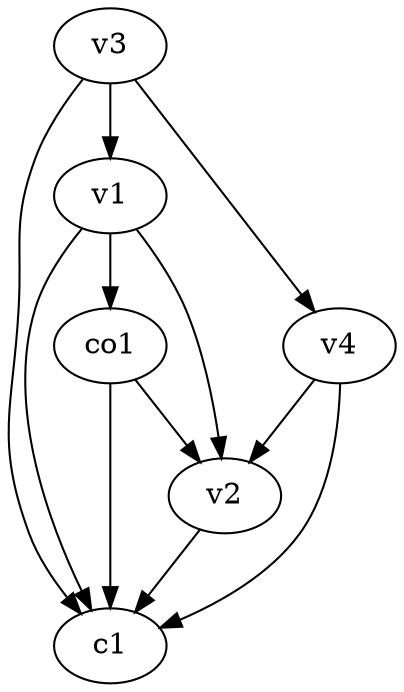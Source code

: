 strict digraph  {
c1;
v1;
v2;
v3;
v4;
co1;
v1 -> c1  [weight=1];
v1 -> co1  [weight=1];
v1 -> v2  [weight=1];
v2 -> c1  [weight=1];
v3 -> c1  [weight=1];
v3 -> v1  [weight=1];
v3 -> v4  [weight=1];
v4 -> c1  [weight=1];
v4 -> v2  [weight=1];
co1 -> c1  [weight=1];
co1 -> v2  [weight=1];
}

